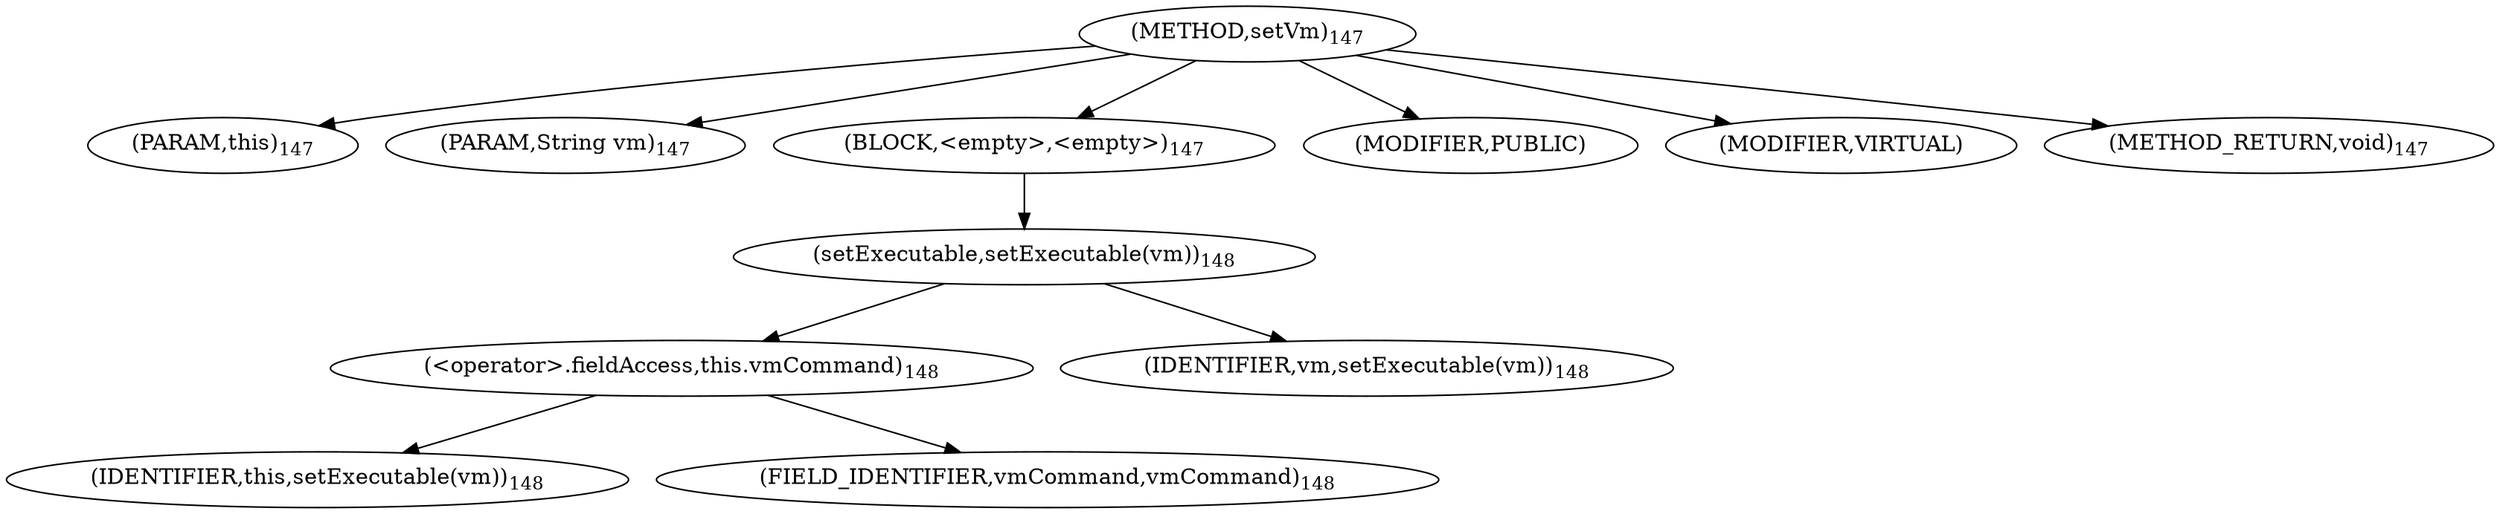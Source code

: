 digraph "setVm" {  
"336" [label = <(METHOD,setVm)<SUB>147</SUB>> ]
"337" [label = <(PARAM,this)<SUB>147</SUB>> ]
"338" [label = <(PARAM,String vm)<SUB>147</SUB>> ]
"339" [label = <(BLOCK,&lt;empty&gt;,&lt;empty&gt;)<SUB>147</SUB>> ]
"340" [label = <(setExecutable,setExecutable(vm))<SUB>148</SUB>> ]
"341" [label = <(&lt;operator&gt;.fieldAccess,this.vmCommand)<SUB>148</SUB>> ]
"342" [label = <(IDENTIFIER,this,setExecutable(vm))<SUB>148</SUB>> ]
"343" [label = <(FIELD_IDENTIFIER,vmCommand,vmCommand)<SUB>148</SUB>> ]
"344" [label = <(IDENTIFIER,vm,setExecutable(vm))<SUB>148</SUB>> ]
"345" [label = <(MODIFIER,PUBLIC)> ]
"346" [label = <(MODIFIER,VIRTUAL)> ]
"347" [label = <(METHOD_RETURN,void)<SUB>147</SUB>> ]
  "336" -> "337" 
  "336" -> "338" 
  "336" -> "339" 
  "336" -> "345" 
  "336" -> "346" 
  "336" -> "347" 
  "339" -> "340" 
  "340" -> "341" 
  "340" -> "344" 
  "341" -> "342" 
  "341" -> "343" 
}
